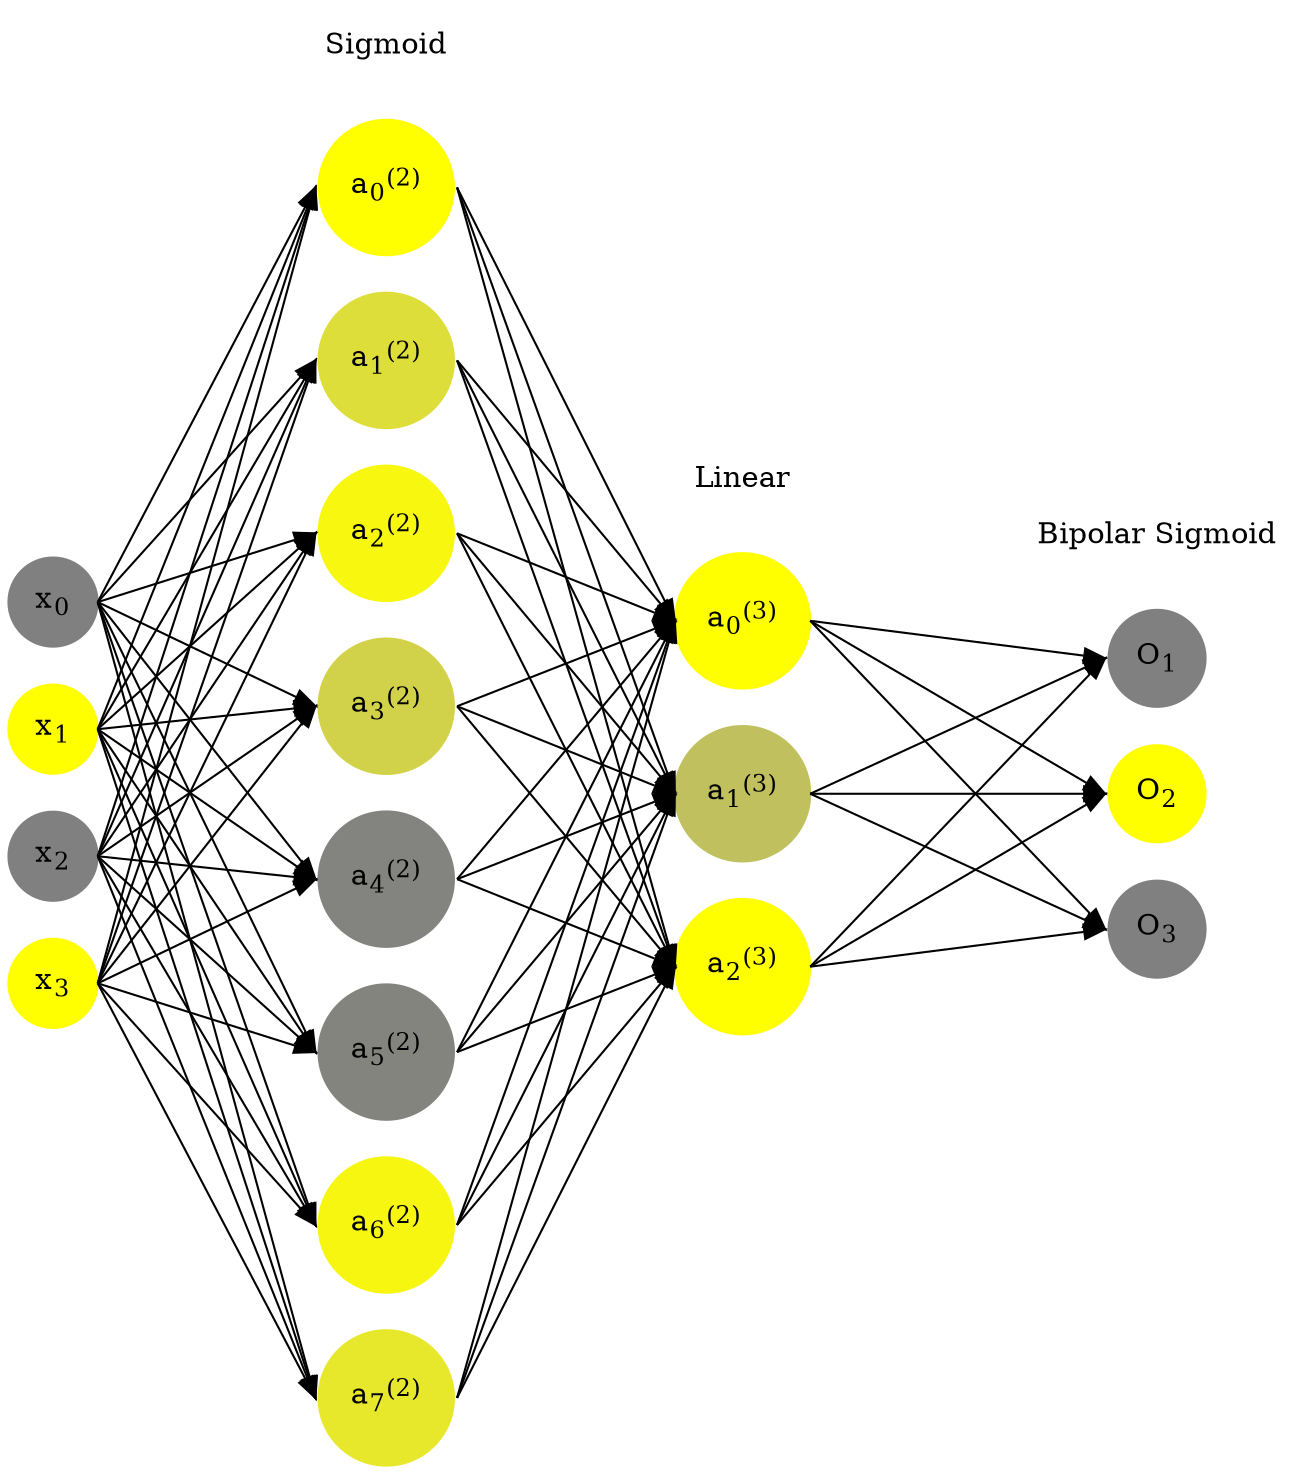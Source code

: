 digraph G {
	rankdir = LR;
	splines=false;
	edge[style=invis];
	ranksep= 1.4;
	{
	node [shape=circle, color="0.1667, 0.0, 0.5", style=filled, fillcolor="0.1667, 0.0, 0.5"];
	x0 [label=<x<sub>0</sub>>];
	}
	{
	node [shape=circle, color="0.1667, 1.0, 1.0", style=filled, fillcolor="0.1667, 1.0, 1.0"];
	x1 [label=<x<sub>1</sub>>];
	}
	{
	node [shape=circle, color="0.1667, 0.0, 0.5", style=filled, fillcolor="0.1667, 0.0, 0.5"];
	x2 [label=<x<sub>2</sub>>];
	}
	{
	node [shape=circle, color="0.1667, 1.0, 1.0", style=filled, fillcolor="0.1667, 1.0, 1.0"];
	x3 [label=<x<sub>3</sub>>];
	}
	{
	node [shape=circle, color="0.1667, 0.999730, 0.999865", style=filled, fillcolor="0.1667, 0.999730, 0.999865"];
	a02 [label=<a<sub>0</sub><sup>(2)</sup>>];
	}
	{
	node [shape=circle, color="0.1667, 0.739313, 0.869657", style=filled, fillcolor="0.1667, 0.739313, 0.869657"];
	a12 [label=<a<sub>1</sub><sup>(2)</sup>>];
	}
	{
	node [shape=circle, color="0.1667, 0.936487, 0.968243", style=filled, fillcolor="0.1667, 0.936487, 0.968243"];
	a22 [label=<a<sub>2</sub><sup>(2)</sup>>];
	}
	{
	node [shape=circle, color="0.1667, 0.646998, 0.823499", style=filled, fillcolor="0.1667, 0.646998, 0.823499"];
	a32 [label=<a<sub>3</sub><sup>(2)</sup>>];
	}
	{
	node [shape=circle, color="0.1667, 0.030495, 0.515248", style=filled, fillcolor="0.1667, 0.030495, 0.515248"];
	a42 [label=<a<sub>4</sub><sup>(2)</sup>>];
	}
	{
	node [shape=circle, color="0.1667, 0.034175, 0.517087", style=filled, fillcolor="0.1667, 0.034175, 0.517087"];
	a52 [label=<a<sub>5</sub><sup>(2)</sup>>];
	}
	{
	node [shape=circle, color="0.1667, 0.929204, 0.964602", style=filled, fillcolor="0.1667, 0.929204, 0.964602"];
	a62 [label=<a<sub>6</sub><sup>(2)</sup>>];
	}
	{
	node [shape=circle, color="0.1667, 0.807124, 0.903562", style=filled, fillcolor="0.1667, 0.807124, 0.903562"];
	a72 [label=<a<sub>7</sub><sup>(2)</sup>>];
	}
	{
	node [shape=circle, color="0.1667, 1.267157, 1.133578", style=filled, fillcolor="0.1667, 1.267157, 1.133578"];
	a03 [label=<a<sub>0</sub><sup>(3)</sup>>];
	}
	{
	node [shape=circle, color="0.1667, 0.503628, 0.751814", style=filled, fillcolor="0.1667, 0.503628, 0.751814"];
	a13 [label=<a<sub>1</sub><sup>(3)</sup>>];
	}
	{
	node [shape=circle, color="0.1667, 1.372569, 1.186285", style=filled, fillcolor="0.1667, 1.372569, 1.186285"];
	a23 [label=<a<sub>2</sub><sup>(3)</sup>>];
	}
	{
	node [shape=circle, color="0.1667, 0.0, 0.5", style=filled, fillcolor="0.1667, 0.0, 0.5"];
	O1 [label=<O<sub>1</sub>>];
	}
	{
	node [shape=circle, color="0.1667, 1.0, 1.0", style=filled, fillcolor="0.1667, 1.0, 1.0"];
	O2 [label=<O<sub>2</sub>>];
	}
	{
	node [shape=circle, color="0.1667, 0.0, 0.5", style=filled, fillcolor="0.1667, 0.0, 0.5"];
	O3 [label=<O<sub>3</sub>>];
	}
	{
	rank=same;
	x0->x1->x2->x3;
	}
	{
	rank=same;
	a02->a12->a22->a32->a42->a52->a62->a72;
	}
	{
	rank=same;
	a03->a13->a23;
	}
	{
	rank=same;
	O1->O2->O3;
	}
	l1 [shape=plaintext,label="Sigmoid"];
	l1->a02;
	{rank=same; l1;a02};
	l2 [shape=plaintext,label="Linear"];
	l2->a03;
	{rank=same; l2;a03};
	l3 [shape=plaintext,label="Bipolar Sigmoid"];
	l3->O1;
	{rank=same; l3;O1};
edge[style=solid, tailport=e, headport=w];
	{x0;x1;x2;x3} -> {a02;a12;a22;a32;a42;a52;a62;a72};
	{a02;a12;a22;a32;a42;a52;a62;a72} -> {a03;a13;a23};
	{a03;a13;a23} -> {O1,O2,O3};
}